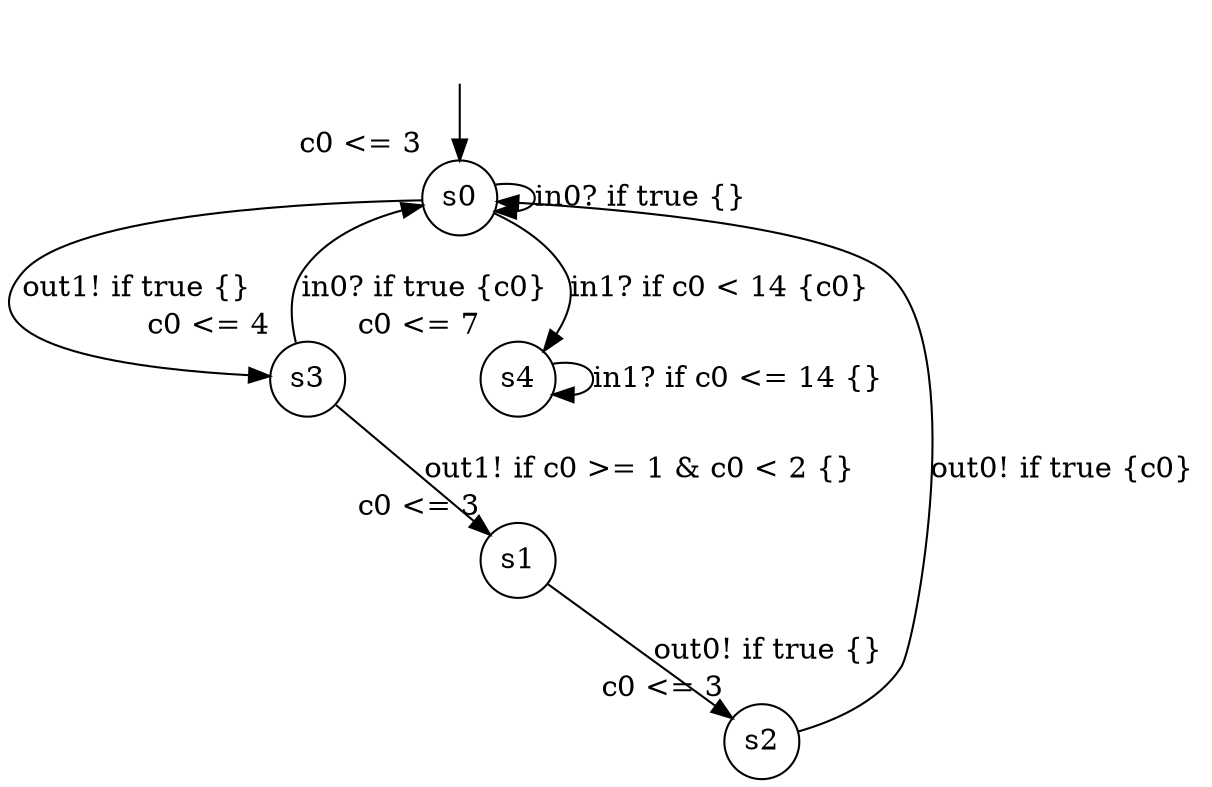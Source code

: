 digraph g {
__start0 [label="" shape="none"];
s0 [shape="circle" margin=0 label="s0", xlabel="c0 <= 3"];
s1 [shape="circle" margin=0 label="s1", xlabel="c0 <= 3"];
s2 [shape="circle" margin=0 label="s2", xlabel="c0 <= 3"];
s3 [shape="circle" margin=0 label="s3", xlabel="c0 <= 4"];
s4 [shape="circle" margin=0 label="s4", xlabel="c0 <= 7"];
s0 -> s0 [label="in0? if true {} "];
s0 -> s3 [label="out1! if true {} "];
s0 -> s4 [label="in1? if c0 < 14 {c0} "];
s1 -> s2 [label="out0! if true {} "];
s2 -> s0 [label="out0! if true {c0} "];
s3 -> s1 [label="out1! if c0 >= 1 & c0 < 2 {} "];
s3 -> s0 [label="in0? if true {c0} "];
s4 -> s4 [label="in1? if c0 <= 14 {} "];
__start0 -> s0;
}
